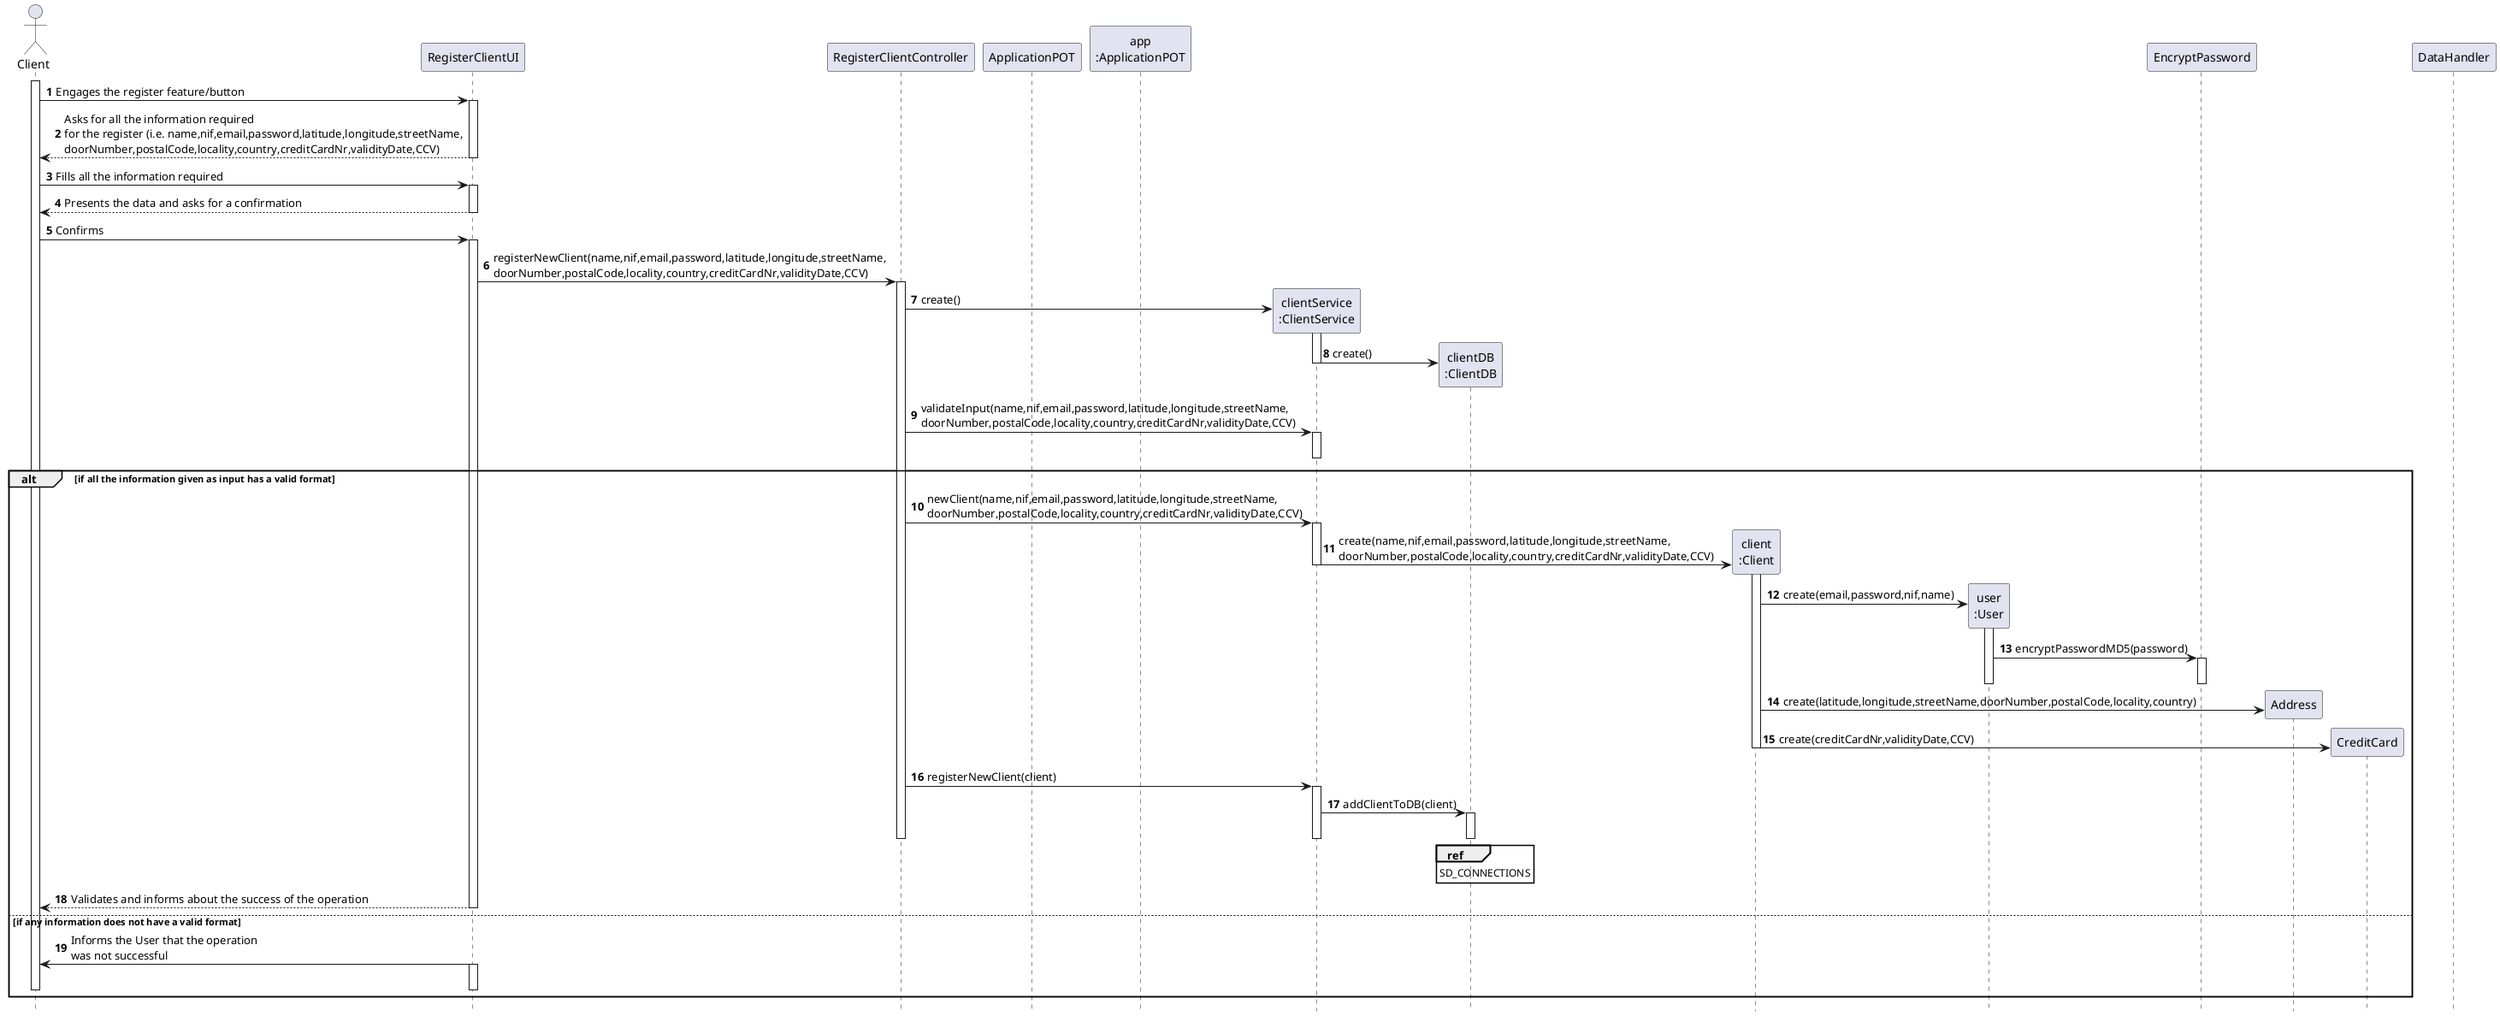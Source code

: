 @startuml
autonumber
hide footbox

actor "Client" as U

participant "RegisterClientUI" as UI
participant "RegisterClientController" as CTRL
participant "ApplicationPOT" as _APP
participant "app\n:ApplicationPOT" as APP
participant "clientService\n:ClientService" as CS
participant "clientDB\n:ClientDB" as UREG

participant "client\n:Client" as USER
participant "user\n:User" as US
participant "EncryptPassword" as EP
participant Address as ADD
participant CreditCard as CC

participant "DataHandler" as DH

activate U

U -> UI : Engages the register feature/button
activate UI

UI --> U : Asks for all the information required \nfor the register (i.e. name,nif,email,password,latitude,longitude,streetName,\ndoorNumber,postalCode,locality,country,creditCardNr,validityDate,CCV)


deactivate UI
U -> UI : Fills all the information required


activate UI


UI --> U : Presents the data and asks for a confirmation

deactivate UI
U -> UI : Confirms
activate UI
UI -> CTRL : registerNewClient(name,nif,email,password,latitude,longitude,streetName,\ndoorNumber,postalCode,locality,country,creditCardNr,validityDate,CCV)
activate CTRL
CTRL -> CS** : create()
activate CS
CS -> UREG** : create()
deactivate CS
CTRL -> CS : validateInput(name,nif,email,password,latitude,longitude,streetName,\ndoorNumber,postalCode,locality,country,creditCardNr,validityDate,CCV)
activate CS
deactivate CS
alt if all the information given as input has a valid format




CTRL -> CS : newClient(name,nif,email,password,latitude,longitude,streetName,\ndoorNumber,postalCode,locality,country,creditCardNr,validityDate,CCV)
activate CS
CS -> USER** : create(name,nif,email,password,latitude,longitude,streetName,\ndoorNumber,postalCode,locality,country,creditCardNr,validityDate,CCV)
deactivate CS
activate USER

USER -> US** : create(email,password,nif,name)

activate US
US -> EP : encryptPasswordMD5(password)
activate EP
deactivate EP
deactivate US

USER -> ADD** : create(latitude,longitude,streetName,doorNumber,postalCode,locality,country)
USER -> CC** : create(creditCardNr,validityDate,CCV)
deactivate USER





CTRL -> CS : registerNewClient(client)
activate CS
CS -> UREG : addClientToDB(client)
ref over UREG
SD_CONNECTIONS
end ref
activate UREG
deactivate UREG





deactivate CS



deactivate CTRL

UI --> U : Validates and informs about the success of the operation
deactivate UI

else if any information does not have a valid format


UI -> U : Informs the User that the operation\nwas not successful
activate UI
deactivate UI
deactivate U

end

@enduml